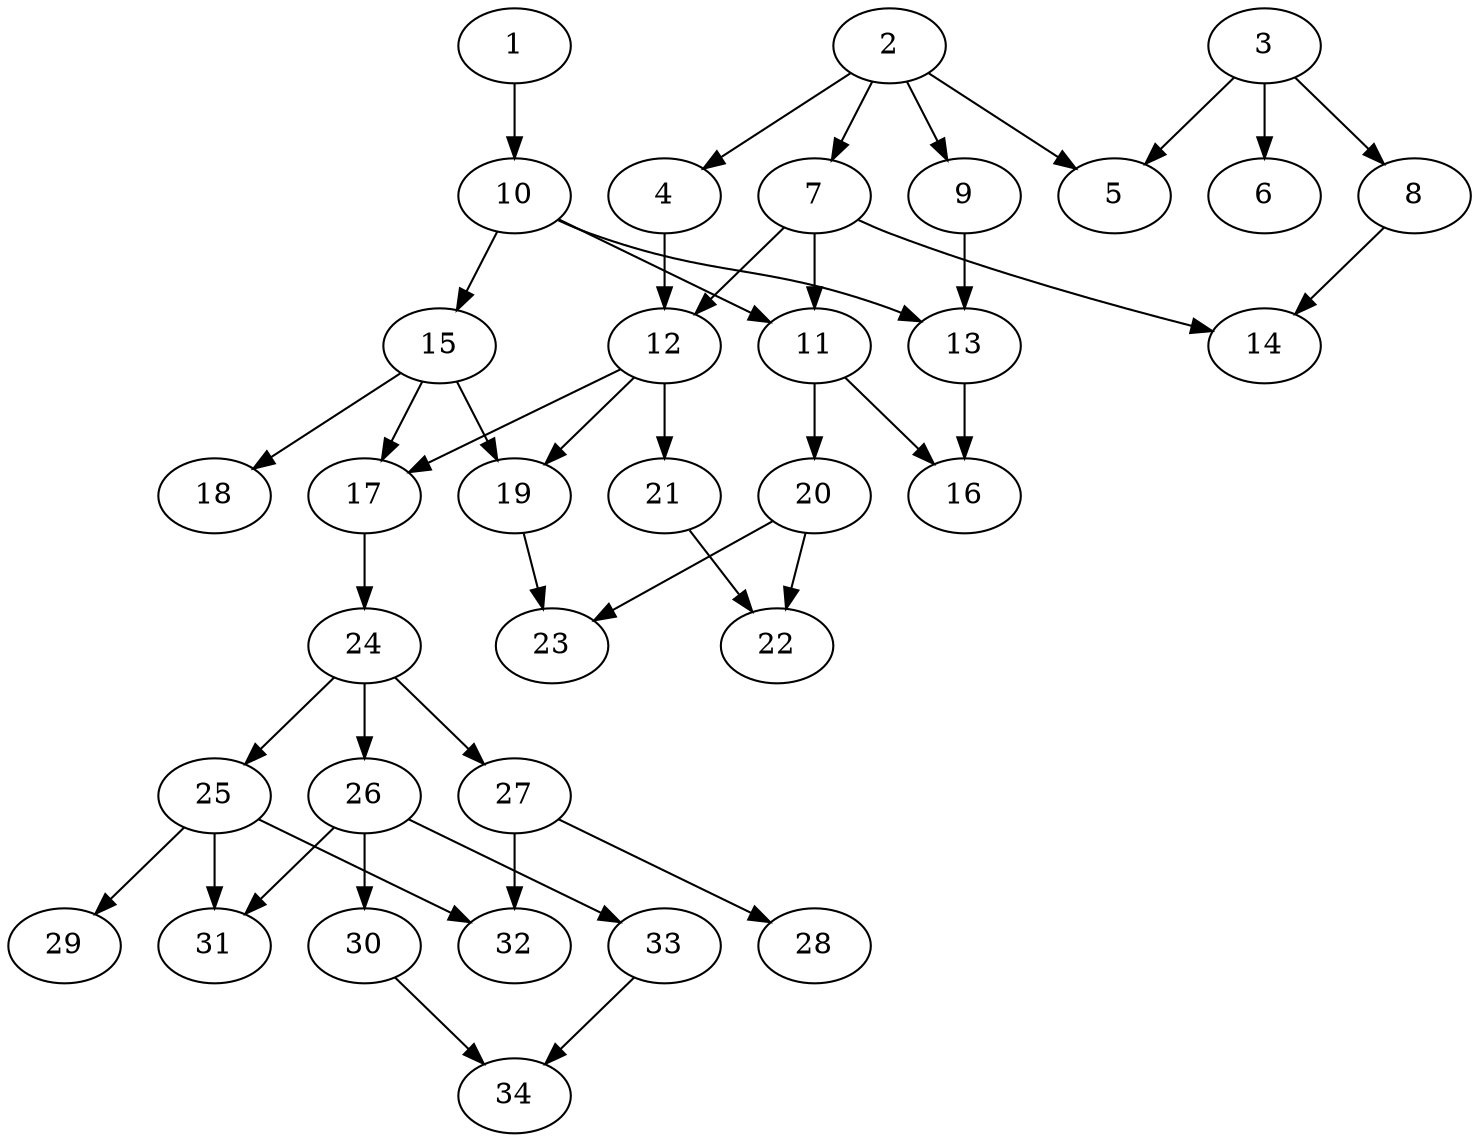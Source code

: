 // DAG (tier=2-normal, mode=data, n=34, ccr=0.414, fat=0.523, density=0.429, regular=0.546, jump=0.191, mindata=2097152, maxdata=16777216)
// DAG automatically generated by daggen at Sun Aug 24 16:33:34 2025
// /home/ermia/Project/Environments/daggen/bin/daggen --dot --ccr 0.414 --fat 0.523 --regular 0.546 --density 0.429 --jump 0.191 --mindata 2097152 --maxdata 16777216 -n 34 
digraph G {
  1 [size="155268070393011264", alpha="0.15", expect_size="77634035196505632"]
  1 -> 10 [size ="216479773491200"]
  2 [size="26419878852590972", alpha="0.13", expect_size="13209939426295486"]
  2 -> 4 [size ="1539487481987072"]
  2 -> 5 [size ="1539487481987072"]
  2 -> 7 [size ="1539487481987072"]
  2 -> 9 [size ="1539487481987072"]
  3 [size="113793879353173248", alpha="0.07", expect_size="56896939676586624"]
  3 -> 5 [size ="2214571574034432"]
  3 -> 6 [size ="2214571574034432"]
  3 -> 8 [size ="2214571574034432"]
  4 [size="2146864733755128414208", alpha="0.09", expect_size="1073432366877564207104"]
  4 -> 12 [size ="1331352653791232"]
  5 [size="49363121592314384", alpha="0.10", expect_size="24681560796157192"]
  6 [size="447781892014435584", alpha="0.05", expect_size="223890946007217792"]
  7 [size="33914305175212132", alpha="0.15", expect_size="16957152587606066"]
  7 -> 11 [size ="1195709843898368"]
  7 -> 12 [size ="1195709843898368"]
  7 -> 14 [size ="1195709843898368"]
  8 [size="19439278986989400", alpha="0.13", expect_size="9719639493494700"]
  8 -> 14 [size ="534323803455488"]
  9 [size="27218028288539476", alpha="0.09", expect_size="13609014144269738"]
  9 -> 13 [size ="1086361645875200"]
  10 [size="37448277403153136", alpha="0.09", expect_size="18724138701576568"]
  10 -> 11 [size ="643574685237248"]
  10 -> 13 [size ="643574685237248"]
  10 -> 15 [size ="643574685237248"]
  11 [size="31473513144081012", alpha="0.08", expect_size="15736756572040506"]
  11 -> 16 [size ="1141652269826048"]
  11 -> 20 [size ="1141652269826048"]
  12 [size="78709948200325552", alpha="0.07", expect_size="39354974100162776"]
  12 -> 17 [size ="1241202733088768"]
  12 -> 19 [size ="1241202733088768"]
  12 -> 21 [size ="1241202733088768"]
  13 [size="1778132963087177744384", alpha="0.17", expect_size="889066481543588872192"]
  13 -> 16 [size ="1174174944985088"]
  14 [size="28460590698936752", alpha="0.02", expect_size="14230295349468376"]
  15 [size="103426945002132996096", alpha="0.12", expect_size="51713472501066498048"]
  15 -> 17 [size ="176270289666048"]
  15 -> 18 [size ="176270289666048"]
  15 -> 19 [size ="176270289666048"]
  16 [size="401216041905471936", alpha="0.02", expect_size="200608020952735968"]
  17 [size="562218322922307584000", alpha="0.18", expect_size="281109161461153792000"]
  17 -> 24 [size ="544954174668800"]
  18 [size="1366873301276143360", alpha="0.03", expect_size="683436650638071680"]
  19 [size="15085921226381590528", alpha="0.15", expect_size="7542960613190795264"]
  19 -> 23 [size ="48843248893952"]
  20 [size="71540356993395982336", alpha="0.16", expect_size="35770178496697991168"]
  20 -> 22 [size ="137866067836928"]
  20 -> 23 [size ="137866067836928"]
  21 [size="4132282478280902180864", alpha="0.07", expect_size="2066141239140451090432"]
  21 -> 22 [size ="2060076374294528"]
  22 [size="2294819917495726505984", alpha="0.19", expect_size="1147409958747863252992"]
  23 [size="34234016383738084", alpha="0.04", expect_size="17117008191869042"]
  24 [size="27691855773930920", alpha="0.17", expect_size="13845927886965460"]
  24 -> 25 [size ="560341641592832"]
  24 -> 26 [size ="560341641592832"]
  24 -> 27 [size ="560341641592832"]
  25 [size="298291870826496000000", alpha="0.16", expect_size="149145935413248000000"]
  25 -> 29 [size ="357150228480000"]
  25 -> 31 [size ="357150228480000"]
  25 -> 32 [size ="357150228480000"]
  26 [size="435150929766023936", alpha="0.11", expect_size="217575464883011968"]
  26 -> 30 [size ="750075236057088"]
  26 -> 31 [size ="750075236057088"]
  26 -> 33 [size ="750075236057088"]
  27 [size="8230376670714100", alpha="0.07", expect_size="4115188335357050"]
  27 -> 28 [size ="240641783103488"]
  27 -> 32 [size ="240641783103488"]
  28 [size="50448346033269680", alpha="0.17", expect_size="25224173016634840"]
  29 [size="18575236932125424", alpha="0.01", expect_size="9287618466062712"]
  30 [size="1716634035438347091968", alpha="0.08", expect_size="858317017719173545984"]
  30 -> 34 [size ="1146942906171392"]
  31 [size="78405868399336288", alpha="0.08", expect_size="39202934199668144"]
  32 [size="14853039222691520", alpha="0.11", expect_size="7426519611345760"]
  33 [size="82934387282802272", alpha="0.05", expect_size="41467193641401136"]
  33 -> 34 [size ="1311978593189888"]
  34 [size="72972749952459344", alpha="0.06", expect_size="36486374976229672"]
}